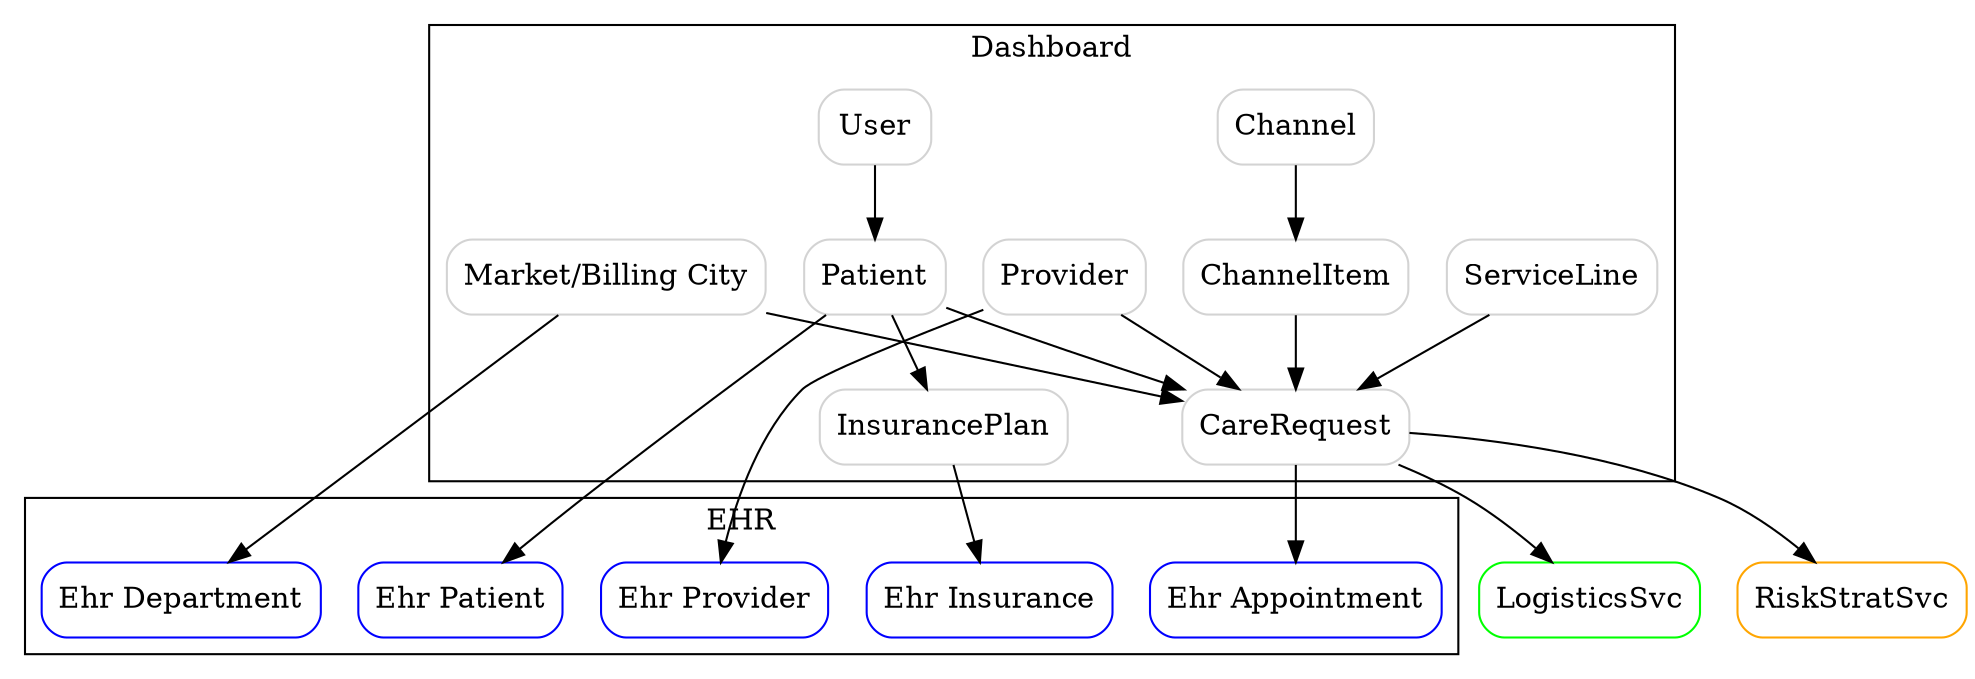 digraph G {
    compound=true;
    node [shape=box style=rounded];

    subgraph cluster_Dashboard {
        label = "Dashboard";
        node [style=rounded, color=lightgrey]
        Market [label="Market/Billing City"]
        Patient [label="Patient"]
        Channel [label="Channel"]
        ChannelItem [label="ChannelItem"]
        User [label="User"]
        Provider [label="Provider"]
        ServiceLine [label="ServiceLine"]
        InsurancePlan [label="InsurancePlan"]
        CareRequest [label="CareRequest"]
    }

    subgraph cluster_Athena{
        label = "EHR"
        node [style=rounded, color=blue]
        EhrDepartment [label="Ehr Department"]
        EhrAppointment [label="Ehr Appointment"]
        EhrInsurance [label="Ehr Insurance"]
        EhrPatient [label="Ehr Patient"]
        EhrProvider [label="Ehr Provider"]
    }

    subgraph LogisticsSvc{
        label = "LogisticsSvc"
        node [style=rounded, color=green]
        LogisticsSvc [label="LogisticsSvc"]
    }
 
     subgraph RiskStratSvc{
        label = "RiskStratSvc"
        node [style=rounded, color=orange]
        RiskStratSvc [label="RiskStratSvc"]
    }

    // Relations
    Market -> EhrDepartment
    Patient -> EhrPatient
    Provider -> EhrProvider
    InsurancePlan -> EhrInsurance
    CareRequest -> EhrAppointment

    User -> Patient
    Market -> CareRequest
    ServiceLine -> CareRequest
    Patient -> CareRequest
    Patient -> InsurancePlan
    Provider -> CareRequest
    CareRequest -> LogisticsSvc
    CareRequest -> RiskStratSvc

    Channel -> ChannelItem -> CareRequest
}
